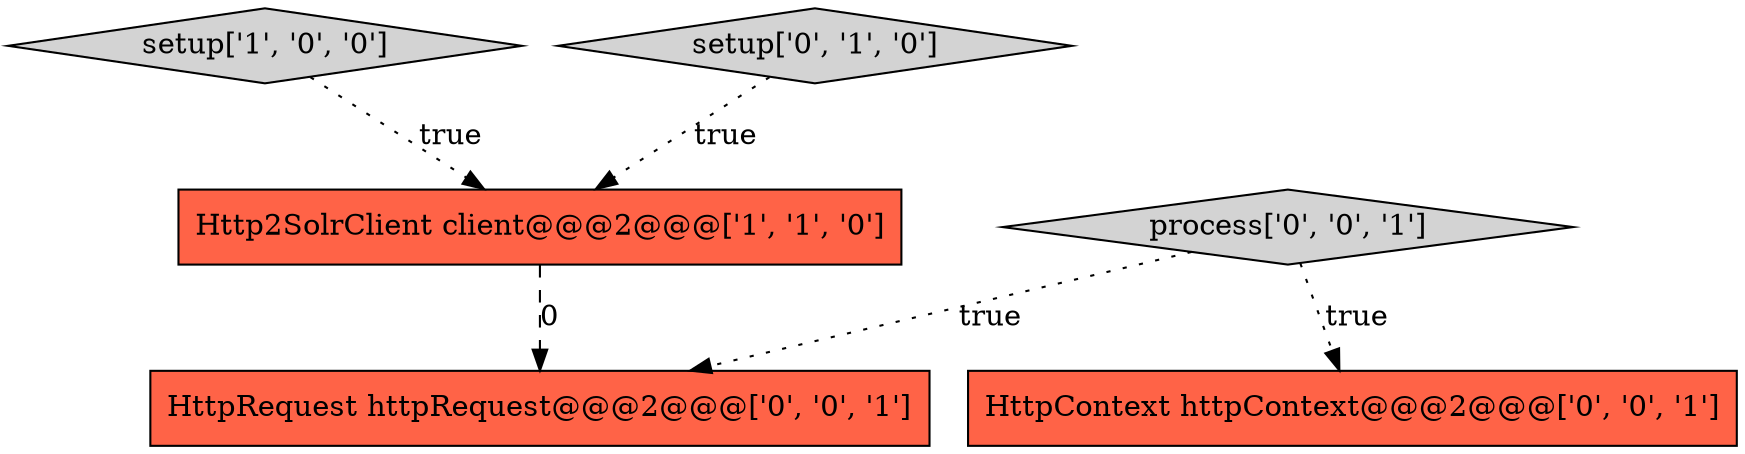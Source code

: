 digraph {
5 [style = filled, label = "HttpRequest httpRequest@@@2@@@['0', '0', '1']", fillcolor = tomato, shape = box image = "AAA0AAABBB3BBB"];
3 [style = filled, label = "HttpContext httpContext@@@2@@@['0', '0', '1']", fillcolor = tomato, shape = box image = "AAA0AAABBB3BBB"];
0 [style = filled, label = "setup['1', '0', '0']", fillcolor = lightgray, shape = diamond image = "AAA0AAABBB1BBB"];
1 [style = filled, label = "Http2SolrClient client@@@2@@@['1', '1', '0']", fillcolor = tomato, shape = box image = "AAA0AAABBB1BBB"];
4 [style = filled, label = "process['0', '0', '1']", fillcolor = lightgray, shape = diamond image = "AAA0AAABBB3BBB"];
2 [style = filled, label = "setup['0', '1', '0']", fillcolor = lightgray, shape = diamond image = "AAA0AAABBB2BBB"];
4->5 [style = dotted, label="true"];
4->3 [style = dotted, label="true"];
1->5 [style = dashed, label="0"];
2->1 [style = dotted, label="true"];
0->1 [style = dotted, label="true"];
}
